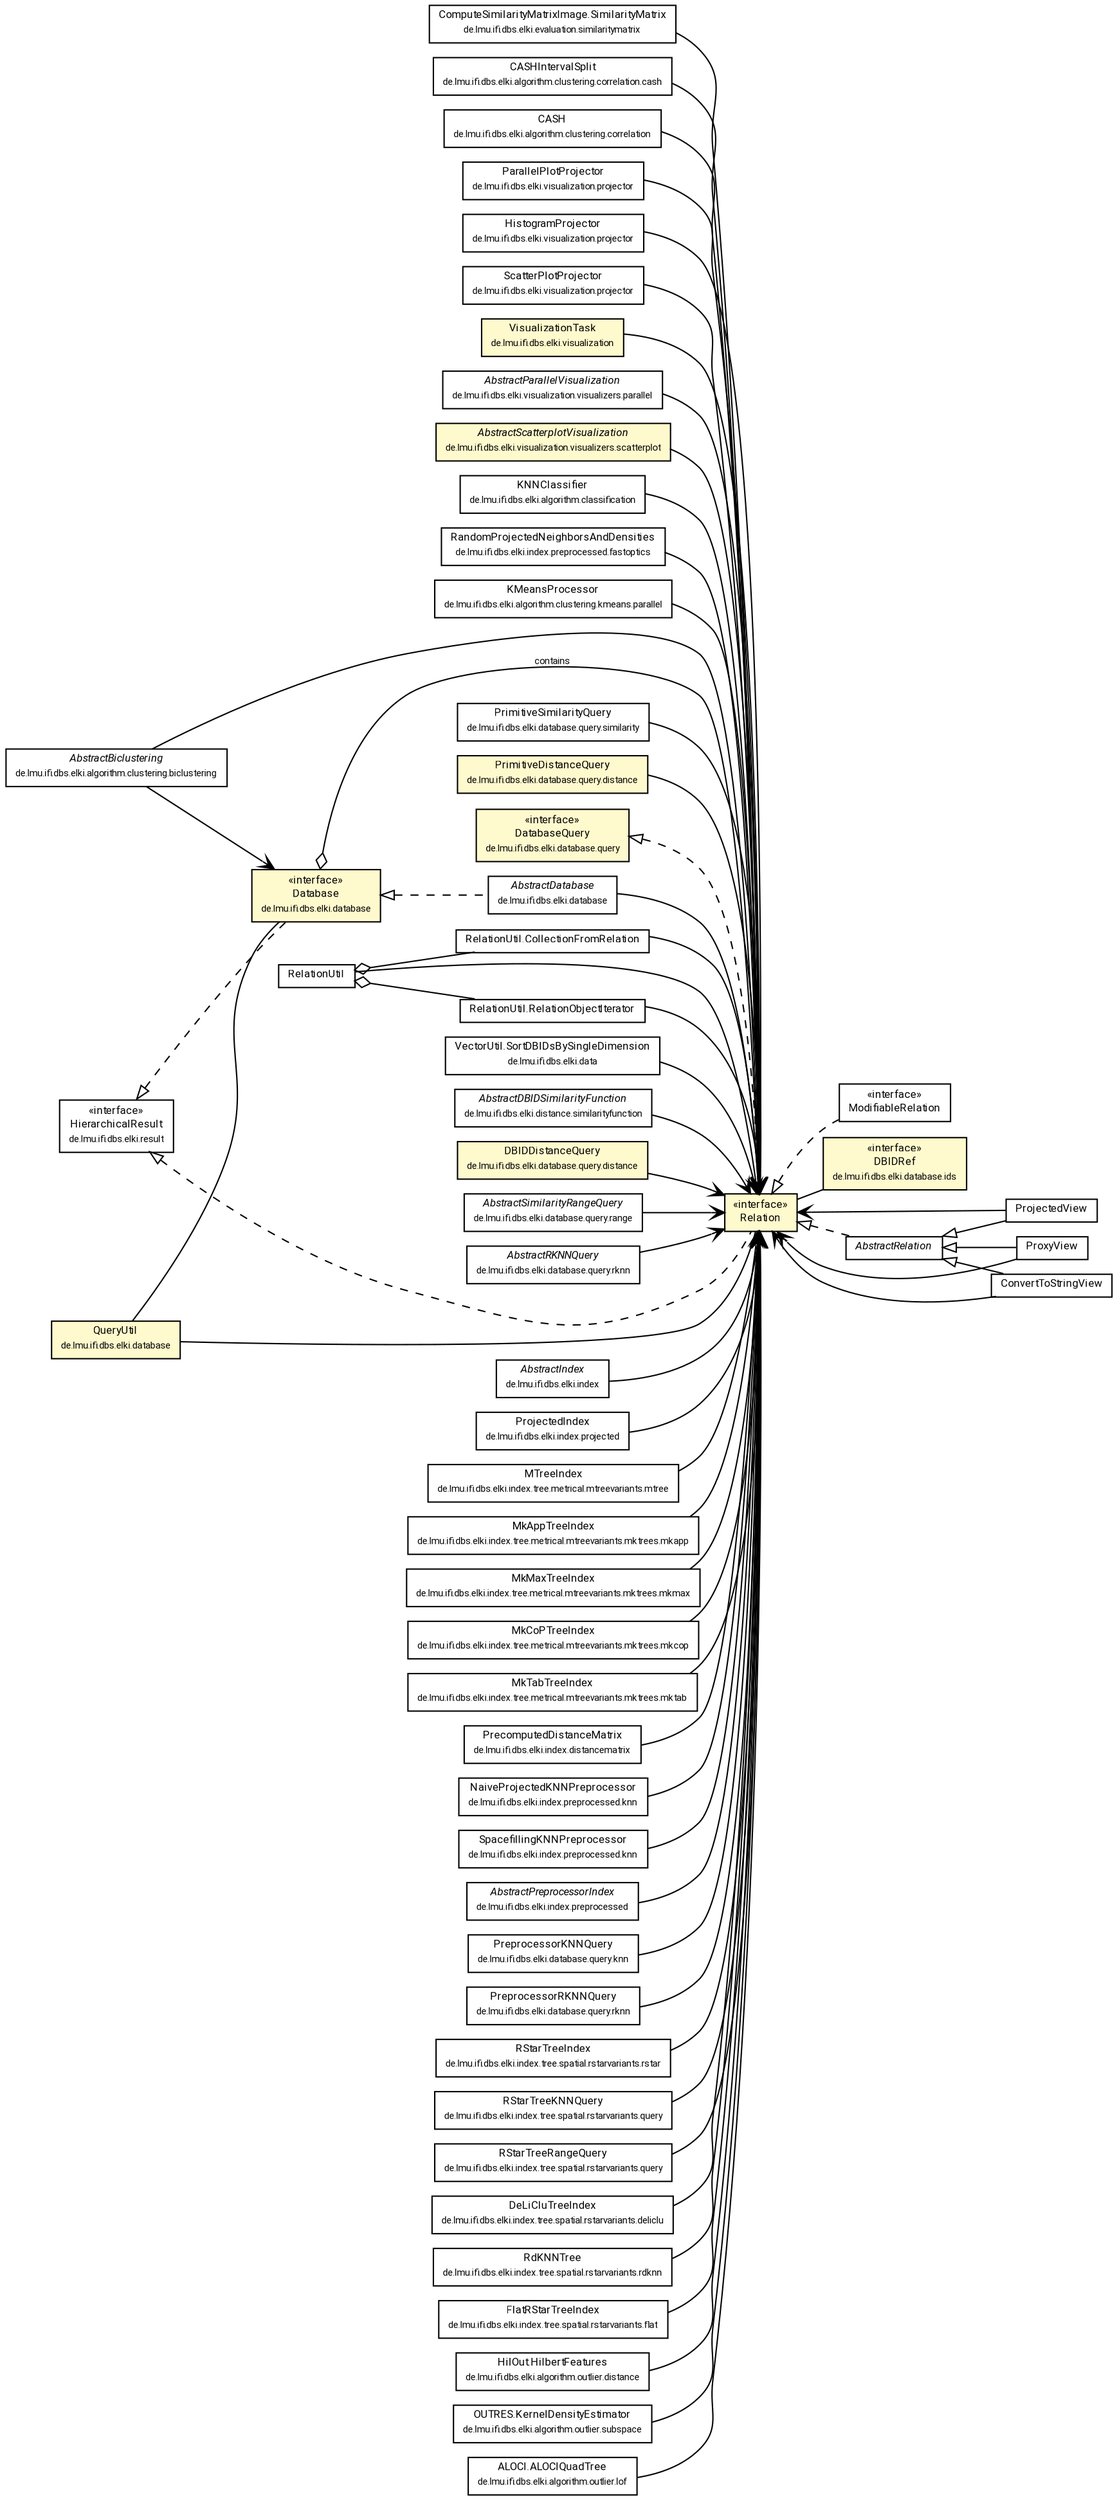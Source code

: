 #!/usr/local/bin/dot
#
# Class diagram 
# Generated by UMLGraph version R5_7_2-60-g0e99a6 (http://www.spinellis.gr/umlgraph/)
#

digraph G {
	graph [fontnames="svg"]
	edge [fontname="Roboto",fontsize=7,labelfontname="Roboto",labelfontsize=7,color="black"];
	node [fontname="Roboto",fontcolor="black",fontsize=8,shape=plaintext,margin=0,width=0,height=0];
	nodesep=0.15;
	ranksep=0.25;
	rankdir=LR;
	// de.lmu.ifi.dbs.elki.evaluation.similaritymatrix.ComputeSimilarityMatrixImage.SimilarityMatrix
	c8878252 [label=<<table title="de.lmu.ifi.dbs.elki.evaluation.similaritymatrix.ComputeSimilarityMatrixImage.SimilarityMatrix" border="0" cellborder="1" cellspacing="0" cellpadding="2" href="../../evaluation/similaritymatrix/ComputeSimilarityMatrixImage.SimilarityMatrix.html" target="_parent">
		<tr><td><table border="0" cellspacing="0" cellpadding="1">
		<tr><td align="center" balign="center"> <font face="Roboto">ComputeSimilarityMatrixImage.SimilarityMatrix</font> </td></tr>
		<tr><td align="center" balign="center"> <font face="Roboto" point-size="7.0">de.lmu.ifi.dbs.elki.evaluation.similaritymatrix</font> </td></tr>
		</table></td></tr>
		</table>>, URL="../../evaluation/similaritymatrix/ComputeSimilarityMatrixImage.SimilarityMatrix.html"];
	// de.lmu.ifi.dbs.elki.algorithm.clustering.correlation.cash.CASHIntervalSplit
	c8878346 [label=<<table title="de.lmu.ifi.dbs.elki.algorithm.clustering.correlation.cash.CASHIntervalSplit" border="0" cellborder="1" cellspacing="0" cellpadding="2" href="../../algorithm/clustering/correlation/cash/CASHIntervalSplit.html" target="_parent">
		<tr><td><table border="0" cellspacing="0" cellpadding="1">
		<tr><td align="center" balign="center"> <font face="Roboto">CASHIntervalSplit</font> </td></tr>
		<tr><td align="center" balign="center"> <font face="Roboto" point-size="7.0">de.lmu.ifi.dbs.elki.algorithm.clustering.correlation.cash</font> </td></tr>
		</table></td></tr>
		</table>>, URL="../../algorithm/clustering/correlation/cash/CASHIntervalSplit.html"];
	// de.lmu.ifi.dbs.elki.algorithm.clustering.correlation.CASH<V extends de.lmu.ifi.dbs.elki.data.NumberVector>
	c8878349 [label=<<table title="de.lmu.ifi.dbs.elki.algorithm.clustering.correlation.CASH" border="0" cellborder="1" cellspacing="0" cellpadding="2" href="../../algorithm/clustering/correlation/CASH.html" target="_parent">
		<tr><td><table border="0" cellspacing="0" cellpadding="1">
		<tr><td align="center" balign="center"> <font face="Roboto">CASH</font> </td></tr>
		<tr><td align="center" balign="center"> <font face="Roboto" point-size="7.0">de.lmu.ifi.dbs.elki.algorithm.clustering.correlation</font> </td></tr>
		</table></td></tr>
		</table>>, URL="../../algorithm/clustering/correlation/CASH.html"];
	// de.lmu.ifi.dbs.elki.visualization.projector.ParallelPlotProjector<V extends de.lmu.ifi.dbs.elki.data.spatial.SpatialComparable>
	c8878407 [label=<<table title="de.lmu.ifi.dbs.elki.visualization.projector.ParallelPlotProjector" border="0" cellborder="1" cellspacing="0" cellpadding="2" href="../../visualization/projector/ParallelPlotProjector.html" target="_parent">
		<tr><td><table border="0" cellspacing="0" cellpadding="1">
		<tr><td align="center" balign="center"> <font face="Roboto">ParallelPlotProjector</font> </td></tr>
		<tr><td align="center" balign="center"> <font face="Roboto" point-size="7.0">de.lmu.ifi.dbs.elki.visualization.projector</font> </td></tr>
		</table></td></tr>
		</table>>, URL="../../visualization/projector/ParallelPlotProjector.html"];
	// de.lmu.ifi.dbs.elki.visualization.projector.HistogramProjector<V extends de.lmu.ifi.dbs.elki.data.NumberVector>
	c8878408 [label=<<table title="de.lmu.ifi.dbs.elki.visualization.projector.HistogramProjector" border="0" cellborder="1" cellspacing="0" cellpadding="2" href="../../visualization/projector/HistogramProjector.html" target="_parent">
		<tr><td><table border="0" cellspacing="0" cellpadding="1">
		<tr><td align="center" balign="center"> <font face="Roboto">HistogramProjector</font> </td></tr>
		<tr><td align="center" balign="center"> <font face="Roboto" point-size="7.0">de.lmu.ifi.dbs.elki.visualization.projector</font> </td></tr>
		</table></td></tr>
		</table>>, URL="../../visualization/projector/HistogramProjector.html"];
	// de.lmu.ifi.dbs.elki.visualization.projector.ScatterPlotProjector<V extends de.lmu.ifi.dbs.elki.data.spatial.SpatialComparable>
	c8878416 [label=<<table title="de.lmu.ifi.dbs.elki.visualization.projector.ScatterPlotProjector" border="0" cellborder="1" cellspacing="0" cellpadding="2" href="../../visualization/projector/ScatterPlotProjector.html" target="_parent">
		<tr><td><table border="0" cellspacing="0" cellpadding="1">
		<tr><td align="center" balign="center"> <font face="Roboto">ScatterPlotProjector</font> </td></tr>
		<tr><td align="center" balign="center"> <font face="Roboto" point-size="7.0">de.lmu.ifi.dbs.elki.visualization.projector</font> </td></tr>
		</table></td></tr>
		</table>>, URL="../../visualization/projector/ScatterPlotProjector.html"];
	// de.lmu.ifi.dbs.elki.visualization.VisualizationTask
	c8878507 [label=<<table title="de.lmu.ifi.dbs.elki.visualization.VisualizationTask" border="0" cellborder="1" cellspacing="0" cellpadding="2" bgcolor="LemonChiffon" href="../../visualization/VisualizationTask.html" target="_parent">
		<tr><td><table border="0" cellspacing="0" cellpadding="1">
		<tr><td align="center" balign="center"> <font face="Roboto">VisualizationTask</font> </td></tr>
		<tr><td align="center" balign="center"> <font face="Roboto" point-size="7.0">de.lmu.ifi.dbs.elki.visualization</font> </td></tr>
		</table></td></tr>
		</table>>, URL="../../visualization/VisualizationTask.html"];
	// de.lmu.ifi.dbs.elki.visualization.visualizers.parallel.AbstractParallelVisualization<NV>
	c8878528 [label=<<table title="de.lmu.ifi.dbs.elki.visualization.visualizers.parallel.AbstractParallelVisualization" border="0" cellborder="1" cellspacing="0" cellpadding="2" href="../../visualization/visualizers/parallel/AbstractParallelVisualization.html" target="_parent">
		<tr><td><table border="0" cellspacing="0" cellpadding="1">
		<tr><td align="center" balign="center"> <font face="Roboto"><i>AbstractParallelVisualization</i></font> </td></tr>
		<tr><td align="center" balign="center"> <font face="Roboto" point-size="7.0">de.lmu.ifi.dbs.elki.visualization.visualizers.parallel</font> </td></tr>
		</table></td></tr>
		</table>>, URL="../../visualization/visualizers/parallel/AbstractParallelVisualization.html"];
	// de.lmu.ifi.dbs.elki.visualization.visualizers.scatterplot.AbstractScatterplotVisualization
	c8878586 [label=<<table title="de.lmu.ifi.dbs.elki.visualization.visualizers.scatterplot.AbstractScatterplotVisualization" border="0" cellborder="1" cellspacing="0" cellpadding="2" bgcolor="LemonChiffon" href="../../visualization/visualizers/scatterplot/AbstractScatterplotVisualization.html" target="_parent">
		<tr><td><table border="0" cellspacing="0" cellpadding="1">
		<tr><td align="center" balign="center"> <font face="Roboto"><i>AbstractScatterplotVisualization</i></font> </td></tr>
		<tr><td align="center" balign="center"> <font face="Roboto" point-size="7.0">de.lmu.ifi.dbs.elki.visualization.visualizers.scatterplot</font> </td></tr>
		</table></td></tr>
		</table>>, URL="../../visualization/visualizers/scatterplot/AbstractScatterplotVisualization.html"];
	// de.lmu.ifi.dbs.elki.algorithm.classification.KNNClassifier<O>
	c8878677 [label=<<table title="de.lmu.ifi.dbs.elki.algorithm.classification.KNNClassifier" border="0" cellborder="1" cellspacing="0" cellpadding="2" href="../../algorithm/classification/KNNClassifier.html" target="_parent">
		<tr><td><table border="0" cellspacing="0" cellpadding="1">
		<tr><td align="center" balign="center"> <font face="Roboto">KNNClassifier</font> </td></tr>
		<tr><td align="center" balign="center"> <font face="Roboto" point-size="7.0">de.lmu.ifi.dbs.elki.algorithm.classification</font> </td></tr>
		</table></td></tr>
		</table>>, URL="../../algorithm/classification/KNNClassifier.html"];
	// de.lmu.ifi.dbs.elki.index.preprocessed.fastoptics.RandomProjectedNeighborsAndDensities<V extends de.lmu.ifi.dbs.elki.data.NumberVector>
	c8878679 [label=<<table title="de.lmu.ifi.dbs.elki.index.preprocessed.fastoptics.RandomProjectedNeighborsAndDensities" border="0" cellborder="1" cellspacing="0" cellpadding="2" href="../../index/preprocessed/fastoptics/RandomProjectedNeighborsAndDensities.html" target="_parent">
		<tr><td><table border="0" cellspacing="0" cellpadding="1">
		<tr><td align="center" balign="center"> <font face="Roboto">RandomProjectedNeighborsAndDensities</font> </td></tr>
		<tr><td align="center" balign="center"> <font face="Roboto" point-size="7.0">de.lmu.ifi.dbs.elki.index.preprocessed.fastoptics</font> </td></tr>
		</table></td></tr>
		</table>>, URL="../../index/preprocessed/fastoptics/RandomProjectedNeighborsAndDensities.html"];
	// de.lmu.ifi.dbs.elki.algorithm.clustering.kmeans.parallel.KMeansProcessor<V extends de.lmu.ifi.dbs.elki.data.NumberVector>
	c8878992 [label=<<table title="de.lmu.ifi.dbs.elki.algorithm.clustering.kmeans.parallel.KMeansProcessor" border="0" cellborder="1" cellspacing="0" cellpadding="2" href="../../algorithm/clustering/kmeans/parallel/KMeansProcessor.html" target="_parent">
		<tr><td><table border="0" cellspacing="0" cellpadding="1">
		<tr><td align="center" balign="center"> <font face="Roboto">KMeansProcessor</font> </td></tr>
		<tr><td align="center" balign="center"> <font face="Roboto" point-size="7.0">de.lmu.ifi.dbs.elki.algorithm.clustering.kmeans.parallel</font> </td></tr>
		</table></td></tr>
		</table>>, URL="../../algorithm/clustering/kmeans/parallel/KMeansProcessor.html"];
	// de.lmu.ifi.dbs.elki.algorithm.clustering.biclustering.AbstractBiclustering<V extends de.lmu.ifi.dbs.elki.data.NumberVector, M extends de.lmu.ifi.dbs.elki.data.model.BiclusterModel>
	c8879070 [label=<<table title="de.lmu.ifi.dbs.elki.algorithm.clustering.biclustering.AbstractBiclustering" border="0" cellborder="1" cellspacing="0" cellpadding="2" href="../../algorithm/clustering/biclustering/AbstractBiclustering.html" target="_parent">
		<tr><td><table border="0" cellspacing="0" cellpadding="1">
		<tr><td align="center" balign="center"> <font face="Roboto"><i>AbstractBiclustering</i></font> </td></tr>
		<tr><td align="center" balign="center"> <font face="Roboto" point-size="7.0">de.lmu.ifi.dbs.elki.algorithm.clustering.biclustering</font> </td></tr>
		</table></td></tr>
		</table>>, URL="../../algorithm/clustering/biclustering/AbstractBiclustering.html"];
	// de.lmu.ifi.dbs.elki.result.HierarchicalResult
	c8879295 [label=<<table title="de.lmu.ifi.dbs.elki.result.HierarchicalResult" border="0" cellborder="1" cellspacing="0" cellpadding="2" href="../../result/HierarchicalResult.html" target="_parent">
		<tr><td><table border="0" cellspacing="0" cellpadding="1">
		<tr><td align="center" balign="center"> &#171;interface&#187; </td></tr>
		<tr><td align="center" balign="center"> <font face="Roboto">HierarchicalResult</font> </td></tr>
		<tr><td align="center" balign="center"> <font face="Roboto" point-size="7.0">de.lmu.ifi.dbs.elki.result</font> </td></tr>
		</table></td></tr>
		</table>>, URL="../../result/HierarchicalResult.html"];
	// de.lmu.ifi.dbs.elki.database.query.similarity.PrimitiveSimilarityQuery<O>
	c8879298 [label=<<table title="de.lmu.ifi.dbs.elki.database.query.similarity.PrimitiveSimilarityQuery" border="0" cellborder="1" cellspacing="0" cellpadding="2" href="../query/similarity/PrimitiveSimilarityQuery.html" target="_parent">
		<tr><td><table border="0" cellspacing="0" cellpadding="1">
		<tr><td align="center" balign="center"> <font face="Roboto">PrimitiveSimilarityQuery</font> </td></tr>
		<tr><td align="center" balign="center"> <font face="Roboto" point-size="7.0">de.lmu.ifi.dbs.elki.database.query.similarity</font> </td></tr>
		</table></td></tr>
		</table>>, URL="../query/similarity/PrimitiveSimilarityQuery.html"];
	// de.lmu.ifi.dbs.elki.database.query.distance.PrimitiveDistanceQuery<O>
	c8879300 [label=<<table title="de.lmu.ifi.dbs.elki.database.query.distance.PrimitiveDistanceQuery" border="0" cellborder="1" cellspacing="0" cellpadding="2" bgcolor="LemonChiffon" href="../query/distance/PrimitiveDistanceQuery.html" target="_parent">
		<tr><td><table border="0" cellspacing="0" cellpadding="1">
		<tr><td align="center" balign="center"> <font face="Roboto">PrimitiveDistanceQuery</font> </td></tr>
		<tr><td align="center" balign="center"> <font face="Roboto" point-size="7.0">de.lmu.ifi.dbs.elki.database.query.distance</font> </td></tr>
		</table></td></tr>
		</table>>, URL="../query/distance/PrimitiveDistanceQuery.html"];
	// de.lmu.ifi.dbs.elki.database.query.DatabaseQuery
	c8879307 [label=<<table title="de.lmu.ifi.dbs.elki.database.query.DatabaseQuery" border="0" cellborder="1" cellspacing="0" cellpadding="2" bgcolor="LemonChiffon" href="../query/DatabaseQuery.html" target="_parent">
		<tr><td><table border="0" cellspacing="0" cellpadding="1">
		<tr><td align="center" balign="center"> &#171;interface&#187; </td></tr>
		<tr><td align="center" balign="center"> <font face="Roboto">DatabaseQuery</font> </td></tr>
		<tr><td align="center" balign="center"> <font face="Roboto" point-size="7.0">de.lmu.ifi.dbs.elki.database.query</font> </td></tr>
		</table></td></tr>
		</table>>, URL="../query/DatabaseQuery.html"];
	// de.lmu.ifi.dbs.elki.database.relation.ModifiableRelation<O>
	c8879311 [label=<<table title="de.lmu.ifi.dbs.elki.database.relation.ModifiableRelation" border="0" cellborder="1" cellspacing="0" cellpadding="2" href="ModifiableRelation.html" target="_parent">
		<tr><td><table border="0" cellspacing="0" cellpadding="1">
		<tr><td align="center" balign="center"> &#171;interface&#187; </td></tr>
		<tr><td align="center" balign="center"> <font face="Roboto">ModifiableRelation</font> </td></tr>
		</table></td></tr>
		</table>>, URL="ModifiableRelation.html"];
	// de.lmu.ifi.dbs.elki.database.relation.RelationUtil
	c8879312 [label=<<table title="de.lmu.ifi.dbs.elki.database.relation.RelationUtil" border="0" cellborder="1" cellspacing="0" cellpadding="2" href="RelationUtil.html" target="_parent">
		<tr><td><table border="0" cellspacing="0" cellpadding="1">
		<tr><td align="center" balign="center"> <font face="Roboto">RelationUtil</font> </td></tr>
		</table></td></tr>
		</table>>, URL="RelationUtil.html"];
	// de.lmu.ifi.dbs.elki.database.relation.RelationUtil.RelationObjectIterator<O>
	c8879313 [label=<<table title="de.lmu.ifi.dbs.elki.database.relation.RelationUtil.RelationObjectIterator" border="0" cellborder="1" cellspacing="0" cellpadding="2" href="RelationUtil.RelationObjectIterator.html" target="_parent">
		<tr><td><table border="0" cellspacing="0" cellpadding="1">
		<tr><td align="center" balign="center"> <font face="Roboto">RelationUtil.RelationObjectIterator</font> </td></tr>
		</table></td></tr>
		</table>>, URL="RelationUtil.RelationObjectIterator.html"];
	// de.lmu.ifi.dbs.elki.database.relation.RelationUtil.CollectionFromRelation<O>
	c8879314 [label=<<table title="de.lmu.ifi.dbs.elki.database.relation.RelationUtil.CollectionFromRelation" border="0" cellborder="1" cellspacing="0" cellpadding="2" href="RelationUtil.CollectionFromRelation.html" target="_parent">
		<tr><td><table border="0" cellspacing="0" cellpadding="1">
		<tr><td align="center" balign="center"> <font face="Roboto">RelationUtil.CollectionFromRelation</font> </td></tr>
		</table></td></tr>
		</table>>, URL="RelationUtil.CollectionFromRelation.html"];
	// de.lmu.ifi.dbs.elki.database.relation.Relation<O>
	c8879319 [label=<<table title="de.lmu.ifi.dbs.elki.database.relation.Relation" border="0" cellborder="1" cellspacing="0" cellpadding="2" bgcolor="lemonChiffon" href="Relation.html" target="_parent">
		<tr><td><table border="0" cellspacing="0" cellpadding="1">
		<tr><td align="center" balign="center"> &#171;interface&#187; </td></tr>
		<tr><td align="center" balign="center"> <font face="Roboto">Relation</font> </td></tr>
		</table></td></tr>
		</table>>, URL="Relation.html"];
	// de.lmu.ifi.dbs.elki.database.Database
	c8879321 [label=<<table title="de.lmu.ifi.dbs.elki.database.Database" border="0" cellborder="1" cellspacing="0" cellpadding="2" bgcolor="LemonChiffon" href="../Database.html" target="_parent">
		<tr><td><table border="0" cellspacing="0" cellpadding="1">
		<tr><td align="center" balign="center"> &#171;interface&#187; </td></tr>
		<tr><td align="center" balign="center"> <font face="Roboto">Database</font> </td></tr>
		<tr><td align="center" balign="center"> <font face="Roboto" point-size="7.0">de.lmu.ifi.dbs.elki.database</font> </td></tr>
		</table></td></tr>
		</table>>, URL="../Database.html"];
	// de.lmu.ifi.dbs.elki.data.VectorUtil.SortDBIDsBySingleDimension
	c8879345 [label=<<table title="de.lmu.ifi.dbs.elki.data.VectorUtil.SortDBIDsBySingleDimension" border="0" cellborder="1" cellspacing="0" cellpadding="2" href="../../data/VectorUtil.SortDBIDsBySingleDimension.html" target="_parent">
		<tr><td><table border="0" cellspacing="0" cellpadding="1">
		<tr><td align="center" balign="center"> <font face="Roboto">VectorUtil.SortDBIDsBySingleDimension</font> </td></tr>
		<tr><td align="center" balign="center"> <font face="Roboto" point-size="7.0">de.lmu.ifi.dbs.elki.data</font> </td></tr>
		</table></td></tr>
		</table>>, URL="../../data/VectorUtil.SortDBIDsBySingleDimension.html"];
	// de.lmu.ifi.dbs.elki.database.ids.DBIDRef
	c8879486 [label=<<table title="de.lmu.ifi.dbs.elki.database.ids.DBIDRef" border="0" cellborder="1" cellspacing="0" cellpadding="2" bgcolor="LemonChiffon" href="../ids/DBIDRef.html" target="_parent">
		<tr><td><table border="0" cellspacing="0" cellpadding="1">
		<tr><td align="center" balign="center"> &#171;interface&#187; </td></tr>
		<tr><td align="center" balign="center"> <font face="Roboto">DBIDRef</font> </td></tr>
		<tr><td align="center" balign="center"> <font face="Roboto" point-size="7.0">de.lmu.ifi.dbs.elki.database.ids</font> </td></tr>
		</table></td></tr>
		</table>>, URL="../ids/DBIDRef.html"];
	// de.lmu.ifi.dbs.elki.distance.similarityfunction.AbstractDBIDSimilarityFunction
	c8880367 [label=<<table title="de.lmu.ifi.dbs.elki.distance.similarityfunction.AbstractDBIDSimilarityFunction" border="0" cellborder="1" cellspacing="0" cellpadding="2" href="../../distance/similarityfunction/AbstractDBIDSimilarityFunction.html" target="_parent">
		<tr><td><table border="0" cellspacing="0" cellpadding="1">
		<tr><td align="center" balign="center"> <font face="Roboto"><i>AbstractDBIDSimilarityFunction</i></font> </td></tr>
		<tr><td align="center" balign="center"> <font face="Roboto" point-size="7.0">de.lmu.ifi.dbs.elki.distance.similarityfunction</font> </td></tr>
		</table></td></tr>
		</table>>, URL="../../distance/similarityfunction/AbstractDBIDSimilarityFunction.html"];
	// de.lmu.ifi.dbs.elki.database.query.distance.DBIDDistanceQuery
	c8880370 [label=<<table title="de.lmu.ifi.dbs.elki.database.query.distance.DBIDDistanceQuery" border="0" cellborder="1" cellspacing="0" cellpadding="2" bgcolor="LemonChiffon" href="../query/distance/DBIDDistanceQuery.html" target="_parent">
		<tr><td><table border="0" cellspacing="0" cellpadding="1">
		<tr><td align="center" balign="center"> <font face="Roboto">DBIDDistanceQuery</font> </td></tr>
		<tr><td align="center" balign="center"> <font face="Roboto" point-size="7.0">de.lmu.ifi.dbs.elki.database.query.distance</font> </td></tr>
		</table></td></tr>
		</table>>, URL="../query/distance/DBIDDistanceQuery.html"];
	// de.lmu.ifi.dbs.elki.database.query.range.AbstractSimilarityRangeQuery<O>
	c8880379 [label=<<table title="de.lmu.ifi.dbs.elki.database.query.range.AbstractSimilarityRangeQuery" border="0" cellborder="1" cellspacing="0" cellpadding="2" href="../query/range/AbstractSimilarityRangeQuery.html" target="_parent">
		<tr><td><table border="0" cellspacing="0" cellpadding="1">
		<tr><td align="center" balign="center"> <font face="Roboto"><i>AbstractSimilarityRangeQuery</i></font> </td></tr>
		<tr><td align="center" balign="center"> <font face="Roboto" point-size="7.0">de.lmu.ifi.dbs.elki.database.query.range</font> </td></tr>
		</table></td></tr>
		</table>>, URL="../query/range/AbstractSimilarityRangeQuery.html"];
	// de.lmu.ifi.dbs.elki.database.query.rknn.AbstractRKNNQuery<O>
	c8880385 [label=<<table title="de.lmu.ifi.dbs.elki.database.query.rknn.AbstractRKNNQuery" border="0" cellborder="1" cellspacing="0" cellpadding="2" href="../query/rknn/AbstractRKNNQuery.html" target="_parent">
		<tr><td><table border="0" cellspacing="0" cellpadding="1">
		<tr><td align="center" balign="center"> <font face="Roboto"><i>AbstractRKNNQuery</i></font> </td></tr>
		<tr><td align="center" balign="center"> <font face="Roboto" point-size="7.0">de.lmu.ifi.dbs.elki.database.query.rknn</font> </td></tr>
		</table></td></tr>
		</table>>, URL="../query/rknn/AbstractRKNNQuery.html"];
	// de.lmu.ifi.dbs.elki.database.AbstractDatabase
	c8880386 [label=<<table title="de.lmu.ifi.dbs.elki.database.AbstractDatabase" border="0" cellborder="1" cellspacing="0" cellpadding="2" href="../AbstractDatabase.html" target="_parent">
		<tr><td><table border="0" cellspacing="0" cellpadding="1">
		<tr><td align="center" balign="center"> <font face="Roboto"><i>AbstractDatabase</i></font> </td></tr>
		<tr><td align="center" balign="center"> <font face="Roboto" point-size="7.0">de.lmu.ifi.dbs.elki.database</font> </td></tr>
		</table></td></tr>
		</table>>, URL="../AbstractDatabase.html"];
	// de.lmu.ifi.dbs.elki.database.relation.AbstractRelation<O>
	c8880390 [label=<<table title="de.lmu.ifi.dbs.elki.database.relation.AbstractRelation" border="0" cellborder="1" cellspacing="0" cellpadding="2" href="AbstractRelation.html" target="_parent">
		<tr><td><table border="0" cellspacing="0" cellpadding="1">
		<tr><td align="center" balign="center"> <font face="Roboto"><i>AbstractRelation</i></font> </td></tr>
		</table></td></tr>
		</table>>, URL="AbstractRelation.html"];
	// de.lmu.ifi.dbs.elki.database.relation.ProjectedView<IN, OUT>
	c8880391 [label=<<table title="de.lmu.ifi.dbs.elki.database.relation.ProjectedView" border="0" cellborder="1" cellspacing="0" cellpadding="2" href="ProjectedView.html" target="_parent">
		<tr><td><table border="0" cellspacing="0" cellpadding="1">
		<tr><td align="center" balign="center"> <font face="Roboto">ProjectedView</font> </td></tr>
		</table></td></tr>
		</table>>, URL="ProjectedView.html"];
	// de.lmu.ifi.dbs.elki.database.relation.ProxyView<O>
	c8880392 [label=<<table title="de.lmu.ifi.dbs.elki.database.relation.ProxyView" border="0" cellborder="1" cellspacing="0" cellpadding="2" href="ProxyView.html" target="_parent">
		<tr><td><table border="0" cellspacing="0" cellpadding="1">
		<tr><td align="center" balign="center"> <font face="Roboto">ProxyView</font> </td></tr>
		</table></td></tr>
		</table>>, URL="ProxyView.html"];
	// de.lmu.ifi.dbs.elki.database.relation.ConvertToStringView
	c8880393 [label=<<table title="de.lmu.ifi.dbs.elki.database.relation.ConvertToStringView" border="0" cellborder="1" cellspacing="0" cellpadding="2" href="ConvertToStringView.html" target="_parent">
		<tr><td><table border="0" cellspacing="0" cellpadding="1">
		<tr><td align="center" balign="center"> <font face="Roboto">ConvertToStringView</font> </td></tr>
		</table></td></tr>
		</table>>, URL="ConvertToStringView.html"];
	// de.lmu.ifi.dbs.elki.database.QueryUtil
	c8880399 [label=<<table title="de.lmu.ifi.dbs.elki.database.QueryUtil" border="0" cellborder="1" cellspacing="0" cellpadding="2" bgcolor="LemonChiffon" href="../QueryUtil.html" target="_parent">
		<tr><td><table border="0" cellspacing="0" cellpadding="1">
		<tr><td align="center" balign="center"> <font face="Roboto">QueryUtil</font> </td></tr>
		<tr><td align="center" balign="center"> <font face="Roboto" point-size="7.0">de.lmu.ifi.dbs.elki.database</font> </td></tr>
		</table></td></tr>
		</table>>, URL="../QueryUtil.html"];
	// de.lmu.ifi.dbs.elki.index.AbstractIndex<O>
	c8880493 [label=<<table title="de.lmu.ifi.dbs.elki.index.AbstractIndex" border="0" cellborder="1" cellspacing="0" cellpadding="2" href="../../index/AbstractIndex.html" target="_parent">
		<tr><td><table border="0" cellspacing="0" cellpadding="1">
		<tr><td align="center" balign="center"> <font face="Roboto"><i>AbstractIndex</i></font> </td></tr>
		<tr><td align="center" balign="center"> <font face="Roboto" point-size="7.0">de.lmu.ifi.dbs.elki.index</font> </td></tr>
		</table></td></tr>
		</table>>, URL="../../index/AbstractIndex.html"];
	// de.lmu.ifi.dbs.elki.index.projected.ProjectedIndex<O, I>
	c8880497 [label=<<table title="de.lmu.ifi.dbs.elki.index.projected.ProjectedIndex" border="0" cellborder="1" cellspacing="0" cellpadding="2" href="../../index/projected/ProjectedIndex.html" target="_parent">
		<tr><td><table border="0" cellspacing="0" cellpadding="1">
		<tr><td align="center" balign="center"> <font face="Roboto">ProjectedIndex</font> </td></tr>
		<tr><td align="center" balign="center"> <font face="Roboto" point-size="7.0">de.lmu.ifi.dbs.elki.index.projected</font> </td></tr>
		</table></td></tr>
		</table>>, URL="../../index/projected/ProjectedIndex.html"];
	// de.lmu.ifi.dbs.elki.index.tree.metrical.mtreevariants.mtree.MTreeIndex<O>
	c8880546 [label=<<table title="de.lmu.ifi.dbs.elki.index.tree.metrical.mtreevariants.mtree.MTreeIndex" border="0" cellborder="1" cellspacing="0" cellpadding="2" href="../../index/tree/metrical/mtreevariants/mtree/MTreeIndex.html" target="_parent">
		<tr><td><table border="0" cellspacing="0" cellpadding="1">
		<tr><td align="center" balign="center"> <font face="Roboto">MTreeIndex</font> </td></tr>
		<tr><td align="center" balign="center"> <font face="Roboto" point-size="7.0">de.lmu.ifi.dbs.elki.index.tree.metrical.mtreevariants.mtree</font> </td></tr>
		</table></td></tr>
		</table>>, URL="../../index/tree/metrical/mtreevariants/mtree/MTreeIndex.html"];
	// de.lmu.ifi.dbs.elki.index.tree.metrical.mtreevariants.mktrees.mkapp.MkAppTreeIndex<O>
	c8880566 [label=<<table title="de.lmu.ifi.dbs.elki.index.tree.metrical.mtreevariants.mktrees.mkapp.MkAppTreeIndex" border="0" cellborder="1" cellspacing="0" cellpadding="2" href="../../index/tree/metrical/mtreevariants/mktrees/mkapp/MkAppTreeIndex.html" target="_parent">
		<tr><td><table border="0" cellspacing="0" cellpadding="1">
		<tr><td align="center" balign="center"> <font face="Roboto">MkAppTreeIndex</font> </td></tr>
		<tr><td align="center" balign="center"> <font face="Roboto" point-size="7.0">de.lmu.ifi.dbs.elki.index.tree.metrical.mtreevariants.mktrees.mkapp</font> </td></tr>
		</table></td></tr>
		</table>>, URL="../../index/tree/metrical/mtreevariants/mktrees/mkapp/MkAppTreeIndex.html"];
	// de.lmu.ifi.dbs.elki.index.tree.metrical.mtreevariants.mktrees.mkmax.MkMaxTreeIndex<O>
	c8880570 [label=<<table title="de.lmu.ifi.dbs.elki.index.tree.metrical.mtreevariants.mktrees.mkmax.MkMaxTreeIndex" border="0" cellborder="1" cellspacing="0" cellpadding="2" href="../../index/tree/metrical/mtreevariants/mktrees/mkmax/MkMaxTreeIndex.html" target="_parent">
		<tr><td><table border="0" cellspacing="0" cellpadding="1">
		<tr><td align="center" balign="center"> <font face="Roboto">MkMaxTreeIndex</font> </td></tr>
		<tr><td align="center" balign="center"> <font face="Roboto" point-size="7.0">de.lmu.ifi.dbs.elki.index.tree.metrical.mtreevariants.mktrees.mkmax</font> </td></tr>
		</table></td></tr>
		</table>>, URL="../../index/tree/metrical/mtreevariants/mktrees/mkmax/MkMaxTreeIndex.html"];
	// de.lmu.ifi.dbs.elki.index.tree.metrical.mtreevariants.mktrees.mkcop.MkCoPTreeIndex<O>
	c8880582 [label=<<table title="de.lmu.ifi.dbs.elki.index.tree.metrical.mtreevariants.mktrees.mkcop.MkCoPTreeIndex" border="0" cellborder="1" cellspacing="0" cellpadding="2" href="../../index/tree/metrical/mtreevariants/mktrees/mkcop/MkCoPTreeIndex.html" target="_parent">
		<tr><td><table border="0" cellspacing="0" cellpadding="1">
		<tr><td align="center" balign="center"> <font face="Roboto">MkCoPTreeIndex</font> </td></tr>
		<tr><td align="center" balign="center"> <font face="Roboto" point-size="7.0">de.lmu.ifi.dbs.elki.index.tree.metrical.mtreevariants.mktrees.mkcop</font> </td></tr>
		</table></td></tr>
		</table>>, URL="../../index/tree/metrical/mtreevariants/mktrees/mkcop/MkCoPTreeIndex.html"];
	// de.lmu.ifi.dbs.elki.index.tree.metrical.mtreevariants.mktrees.mktab.MkTabTreeIndex<O>
	c8880589 [label=<<table title="de.lmu.ifi.dbs.elki.index.tree.metrical.mtreevariants.mktrees.mktab.MkTabTreeIndex" border="0" cellborder="1" cellspacing="0" cellpadding="2" href="../../index/tree/metrical/mtreevariants/mktrees/mktab/MkTabTreeIndex.html" target="_parent">
		<tr><td><table border="0" cellspacing="0" cellpadding="1">
		<tr><td align="center" balign="center"> <font face="Roboto">MkTabTreeIndex</font> </td></tr>
		<tr><td align="center" balign="center"> <font face="Roboto" point-size="7.0">de.lmu.ifi.dbs.elki.index.tree.metrical.mtreevariants.mktrees.mktab</font> </td></tr>
		</table></td></tr>
		</table>>, URL="../../index/tree/metrical/mtreevariants/mktrees/mktab/MkTabTreeIndex.html"];
	// de.lmu.ifi.dbs.elki.index.distancematrix.PrecomputedDistanceMatrix<O>
	c8880625 [label=<<table title="de.lmu.ifi.dbs.elki.index.distancematrix.PrecomputedDistanceMatrix" border="0" cellborder="1" cellspacing="0" cellpadding="2" href="../../index/distancematrix/PrecomputedDistanceMatrix.html" target="_parent">
		<tr><td><table border="0" cellspacing="0" cellpadding="1">
		<tr><td align="center" balign="center"> <font face="Roboto">PrecomputedDistanceMatrix</font> </td></tr>
		<tr><td align="center" balign="center"> <font face="Roboto" point-size="7.0">de.lmu.ifi.dbs.elki.index.distancematrix</font> </td></tr>
		</table></td></tr>
		</table>>, URL="../../index/distancematrix/PrecomputedDistanceMatrix.html"];
	// de.lmu.ifi.dbs.elki.index.preprocessed.knn.NaiveProjectedKNNPreprocessor<O extends de.lmu.ifi.dbs.elki.data.NumberVector>
	c8880636 [label=<<table title="de.lmu.ifi.dbs.elki.index.preprocessed.knn.NaiveProjectedKNNPreprocessor" border="0" cellborder="1" cellspacing="0" cellpadding="2" href="../../index/preprocessed/knn/NaiveProjectedKNNPreprocessor.html" target="_parent">
		<tr><td><table border="0" cellspacing="0" cellpadding="1">
		<tr><td align="center" balign="center"> <font face="Roboto">NaiveProjectedKNNPreprocessor</font> </td></tr>
		<tr><td align="center" balign="center"> <font face="Roboto" point-size="7.0">de.lmu.ifi.dbs.elki.index.preprocessed.knn</font> </td></tr>
		</table></td></tr>
		</table>>, URL="../../index/preprocessed/knn/NaiveProjectedKNNPreprocessor.html"];
	// de.lmu.ifi.dbs.elki.index.preprocessed.knn.SpacefillingKNNPreprocessor<O extends de.lmu.ifi.dbs.elki.data.NumberVector>
	c8880655 [label=<<table title="de.lmu.ifi.dbs.elki.index.preprocessed.knn.SpacefillingKNNPreprocessor" border="0" cellborder="1" cellspacing="0" cellpadding="2" href="../../index/preprocessed/knn/SpacefillingKNNPreprocessor.html" target="_parent">
		<tr><td><table border="0" cellspacing="0" cellpadding="1">
		<tr><td align="center" balign="center"> <font face="Roboto">SpacefillingKNNPreprocessor</font> </td></tr>
		<tr><td align="center" balign="center"> <font face="Roboto" point-size="7.0">de.lmu.ifi.dbs.elki.index.preprocessed.knn</font> </td></tr>
		</table></td></tr>
		</table>>, URL="../../index/preprocessed/knn/SpacefillingKNNPreprocessor.html"];
	// de.lmu.ifi.dbs.elki.index.preprocessed.AbstractPreprocessorIndex<O, R>
	c8880669 [label=<<table title="de.lmu.ifi.dbs.elki.index.preprocessed.AbstractPreprocessorIndex" border="0" cellborder="1" cellspacing="0" cellpadding="2" href="../../index/preprocessed/AbstractPreprocessorIndex.html" target="_parent">
		<tr><td><table border="0" cellspacing="0" cellpadding="1">
		<tr><td align="center" balign="center"> <font face="Roboto"><i>AbstractPreprocessorIndex</i></font> </td></tr>
		<tr><td align="center" balign="center"> <font face="Roboto" point-size="7.0">de.lmu.ifi.dbs.elki.index.preprocessed</font> </td></tr>
		</table></td></tr>
		</table>>, URL="../../index/preprocessed/AbstractPreprocessorIndex.html"];
	// de.lmu.ifi.dbs.elki.database.query.knn.PreprocessorKNNQuery<O>
	c8880679 [label=<<table title="de.lmu.ifi.dbs.elki.database.query.knn.PreprocessorKNNQuery" border="0" cellborder="1" cellspacing="0" cellpadding="2" href="../query/knn/PreprocessorKNNQuery.html" target="_parent">
		<tr><td><table border="0" cellspacing="0" cellpadding="1">
		<tr><td align="center" balign="center"> <font face="Roboto">PreprocessorKNNQuery</font> </td></tr>
		<tr><td align="center" balign="center"> <font face="Roboto" point-size="7.0">de.lmu.ifi.dbs.elki.database.query.knn</font> </td></tr>
		</table></td></tr>
		</table>>, URL="../query/knn/PreprocessorKNNQuery.html"];
	// de.lmu.ifi.dbs.elki.database.query.rknn.PreprocessorRKNNQuery<O>
	c8880680 [label=<<table title="de.lmu.ifi.dbs.elki.database.query.rknn.PreprocessorRKNNQuery" border="0" cellborder="1" cellspacing="0" cellpadding="2" href="../query/rknn/PreprocessorRKNNQuery.html" target="_parent">
		<tr><td><table border="0" cellspacing="0" cellpadding="1">
		<tr><td align="center" balign="center"> <font face="Roboto">PreprocessorRKNNQuery</font> </td></tr>
		<tr><td align="center" balign="center"> <font face="Roboto" point-size="7.0">de.lmu.ifi.dbs.elki.database.query.rknn</font> </td></tr>
		</table></td></tr>
		</table>>, URL="../query/rknn/PreprocessorRKNNQuery.html"];
	// de.lmu.ifi.dbs.elki.index.tree.spatial.rstarvariants.rstar.RStarTreeIndex<O extends de.lmu.ifi.dbs.elki.data.NumberVector>
	c8880687 [label=<<table title="de.lmu.ifi.dbs.elki.index.tree.spatial.rstarvariants.rstar.RStarTreeIndex" border="0" cellborder="1" cellspacing="0" cellpadding="2" href="../../index/tree/spatial/rstarvariants/rstar/RStarTreeIndex.html" target="_parent">
		<tr><td><table border="0" cellspacing="0" cellpadding="1">
		<tr><td align="center" balign="center"> <font face="Roboto">RStarTreeIndex</font> </td></tr>
		<tr><td align="center" balign="center"> <font face="Roboto" point-size="7.0">de.lmu.ifi.dbs.elki.index.tree.spatial.rstarvariants.rstar</font> </td></tr>
		</table></td></tr>
		</table>>, URL="../../index/tree/spatial/rstarvariants/rstar/RStarTreeIndex.html"];
	// de.lmu.ifi.dbs.elki.index.tree.spatial.rstarvariants.query.RStarTreeKNNQuery<O extends de.lmu.ifi.dbs.elki.data.spatial.SpatialComparable>
	c8880690 [label=<<table title="de.lmu.ifi.dbs.elki.index.tree.spatial.rstarvariants.query.RStarTreeKNNQuery" border="0" cellborder="1" cellspacing="0" cellpadding="2" href="../../index/tree/spatial/rstarvariants/query/RStarTreeKNNQuery.html" target="_parent">
		<tr><td><table border="0" cellspacing="0" cellpadding="1">
		<tr><td align="center" balign="center"> <font face="Roboto">RStarTreeKNNQuery</font> </td></tr>
		<tr><td align="center" balign="center"> <font face="Roboto" point-size="7.0">de.lmu.ifi.dbs.elki.index.tree.spatial.rstarvariants.query</font> </td></tr>
		</table></td></tr>
		</table>>, URL="../../index/tree/spatial/rstarvariants/query/RStarTreeKNNQuery.html"];
	// de.lmu.ifi.dbs.elki.index.tree.spatial.rstarvariants.query.RStarTreeRangeQuery<O extends de.lmu.ifi.dbs.elki.data.spatial.SpatialComparable>
	c8880692 [label=<<table title="de.lmu.ifi.dbs.elki.index.tree.spatial.rstarvariants.query.RStarTreeRangeQuery" border="0" cellborder="1" cellspacing="0" cellpadding="2" href="../../index/tree/spatial/rstarvariants/query/RStarTreeRangeQuery.html" target="_parent">
		<tr><td><table border="0" cellspacing="0" cellpadding="1">
		<tr><td align="center" balign="center"> <font face="Roboto">RStarTreeRangeQuery</font> </td></tr>
		<tr><td align="center" balign="center"> <font face="Roboto" point-size="7.0">de.lmu.ifi.dbs.elki.index.tree.spatial.rstarvariants.query</font> </td></tr>
		</table></td></tr>
		</table>>, URL="../../index/tree/spatial/rstarvariants/query/RStarTreeRangeQuery.html"];
	// de.lmu.ifi.dbs.elki.index.tree.spatial.rstarvariants.deliclu.DeLiCluTreeIndex<O extends de.lmu.ifi.dbs.elki.data.NumberVector>
	c8880699 [label=<<table title="de.lmu.ifi.dbs.elki.index.tree.spatial.rstarvariants.deliclu.DeLiCluTreeIndex" border="0" cellborder="1" cellspacing="0" cellpadding="2" href="../../index/tree/spatial/rstarvariants/deliclu/DeLiCluTreeIndex.html" target="_parent">
		<tr><td><table border="0" cellspacing="0" cellpadding="1">
		<tr><td align="center" balign="center"> <font face="Roboto">DeLiCluTreeIndex</font> </td></tr>
		<tr><td align="center" balign="center"> <font face="Roboto" point-size="7.0">de.lmu.ifi.dbs.elki.index.tree.spatial.rstarvariants.deliclu</font> </td></tr>
		</table></td></tr>
		</table>>, URL="../../index/tree/spatial/rstarvariants/deliclu/DeLiCluTreeIndex.html"];
	// de.lmu.ifi.dbs.elki.index.tree.spatial.rstarvariants.rdknn.RdKNNTree<O extends de.lmu.ifi.dbs.elki.data.NumberVector>
	c8880711 [label=<<table title="de.lmu.ifi.dbs.elki.index.tree.spatial.rstarvariants.rdknn.RdKNNTree" border="0" cellborder="1" cellspacing="0" cellpadding="2" href="../../index/tree/spatial/rstarvariants/rdknn/RdKNNTree.html" target="_parent">
		<tr><td><table border="0" cellspacing="0" cellpadding="1">
		<tr><td align="center" balign="center"> <font face="Roboto">RdKNNTree</font> </td></tr>
		<tr><td align="center" balign="center"> <font face="Roboto" point-size="7.0">de.lmu.ifi.dbs.elki.index.tree.spatial.rstarvariants.rdknn</font> </td></tr>
		</table></td></tr>
		</table>>, URL="../../index/tree/spatial/rstarvariants/rdknn/RdKNNTree.html"];
	// de.lmu.ifi.dbs.elki.index.tree.spatial.rstarvariants.flat.FlatRStarTreeIndex<O extends de.lmu.ifi.dbs.elki.data.NumberVector>
	c8880720 [label=<<table title="de.lmu.ifi.dbs.elki.index.tree.spatial.rstarvariants.flat.FlatRStarTreeIndex" border="0" cellborder="1" cellspacing="0" cellpadding="2" href="../../index/tree/spatial/rstarvariants/flat/FlatRStarTreeIndex.html" target="_parent">
		<tr><td><table border="0" cellspacing="0" cellpadding="1">
		<tr><td align="center" balign="center"> <font face="Roboto">FlatRStarTreeIndex</font> </td></tr>
		<tr><td align="center" balign="center"> <font face="Roboto" point-size="7.0">de.lmu.ifi.dbs.elki.index.tree.spatial.rstarvariants.flat</font> </td></tr>
		</table></td></tr>
		</table>>, URL="../../index/tree/spatial/rstarvariants/flat/FlatRStarTreeIndex.html"];
	// de.lmu.ifi.dbs.elki.algorithm.outlier.distance.HilOut<O extends de.lmu.ifi.dbs.elki.data.NumberVector>.HilbertFeatures
	c8881157 [label=<<table title="de.lmu.ifi.dbs.elki.algorithm.outlier.distance.HilOut.HilbertFeatures" border="0" cellborder="1" cellspacing="0" cellpadding="2" href="../../algorithm/outlier/distance/HilOut.HilbertFeatures.html" target="_parent">
		<tr><td><table border="0" cellspacing="0" cellpadding="1">
		<tr><td align="center" balign="center"> <font face="Roboto">HilOut.HilbertFeatures</font> </td></tr>
		<tr><td align="center" balign="center"> <font face="Roboto" point-size="7.0">de.lmu.ifi.dbs.elki.algorithm.outlier.distance</font> </td></tr>
		</table></td></tr>
		</table>>, URL="../../algorithm/outlier/distance/HilOut.HilbertFeatures.html"];
	// de.lmu.ifi.dbs.elki.algorithm.outlier.subspace.OUTRES.KernelDensityEstimator
	c8881203 [label=<<table title="de.lmu.ifi.dbs.elki.algorithm.outlier.subspace.OUTRES.KernelDensityEstimator" border="0" cellborder="1" cellspacing="0" cellpadding="2" href="../../algorithm/outlier/subspace/OUTRES.KernelDensityEstimator.html" target="_parent">
		<tr><td><table border="0" cellspacing="0" cellpadding="1">
		<tr><td align="center" balign="center"> <font face="Roboto">OUTRES.KernelDensityEstimator</font> </td></tr>
		<tr><td align="center" balign="center"> <font face="Roboto" point-size="7.0">de.lmu.ifi.dbs.elki.algorithm.outlier.subspace</font> </td></tr>
		</table></td></tr>
		</table>>, URL="../../algorithm/outlier/subspace/OUTRES.KernelDensityEstimator.html"];
	// de.lmu.ifi.dbs.elki.algorithm.outlier.lof.ALOCI.ALOCIQuadTree
	c8881219 [label=<<table title="de.lmu.ifi.dbs.elki.algorithm.outlier.lof.ALOCI.ALOCIQuadTree" border="0" cellborder="1" cellspacing="0" cellpadding="2" href="../../algorithm/outlier/lof/ALOCI.ALOCIQuadTree.html" target="_parent">
		<tr><td><table border="0" cellspacing="0" cellpadding="1">
		<tr><td align="center" balign="center"> <font face="Roboto">ALOCI.ALOCIQuadTree</font> </td></tr>
		<tr><td align="center" balign="center"> <font face="Roboto" point-size="7.0">de.lmu.ifi.dbs.elki.algorithm.outlier.lof</font> </td></tr>
		</table></td></tr>
		</table>>, URL="../../algorithm/outlier/lof/ALOCI.ALOCIQuadTree.html"];
	// de.lmu.ifi.dbs.elki.database.relation.ModifiableRelation<O> implements de.lmu.ifi.dbs.elki.database.relation.Relation<O>
	c8879319 -> c8879311 [arrowtail=empty,style=dashed,dir=back,weight=9];
	// de.lmu.ifi.dbs.elki.database.relation.RelationUtil has de.lmu.ifi.dbs.elki.database.relation.RelationUtil.CollectionFromRelation<O>
	c8879312 -> c8879314 [arrowhead=none,arrowtail=ediamond,dir=back,weight=4];
	// de.lmu.ifi.dbs.elki.database.relation.RelationUtil has de.lmu.ifi.dbs.elki.database.relation.RelationUtil.RelationObjectIterator<O>
	c8879312 -> c8879313 [arrowhead=none,arrowtail=ediamond,dir=back,weight=4];
	// de.lmu.ifi.dbs.elki.database.relation.RelationUtil navassoc de.lmu.ifi.dbs.elki.database.relation.Relation<O>
	c8879312 -> c8879319 [arrowhead=open,weight=1];
	// de.lmu.ifi.dbs.elki.database.relation.Relation<O> implements de.lmu.ifi.dbs.elki.database.query.DatabaseQuery
	c8879307 -> c8879319 [arrowtail=empty,style=dashed,dir=back,weight=9];
	// de.lmu.ifi.dbs.elki.database.relation.Relation<O> implements de.lmu.ifi.dbs.elki.result.HierarchicalResult
	c8879295 -> c8879319 [arrowtail=empty,style=dashed,dir=back,weight=9];
	// de.lmu.ifi.dbs.elki.database.relation.Relation<O> assoc de.lmu.ifi.dbs.elki.database.ids.DBIDRef
	c8879319 -> c8879486 [arrowhead=none,weight=2];
	// de.lmu.ifi.dbs.elki.database.Database implements de.lmu.ifi.dbs.elki.result.HierarchicalResult
	c8879295 -> c8879321 [arrowtail=empty,style=dashed,dir=back,weight=9];
	// de.lmu.ifi.dbs.elki.database.Database navhas de.lmu.ifi.dbs.elki.database.relation.Relation<O>
	c8879321 -> c8879319 [arrowhead=open,arrowtail=ediamond,dir=both,weight=3,label="contains"];
	// de.lmu.ifi.dbs.elki.database.AbstractDatabase implements de.lmu.ifi.dbs.elki.database.Database
	c8879321 -> c8880386 [arrowtail=empty,style=dashed,dir=back,weight=9];
	// de.lmu.ifi.dbs.elki.database.relation.AbstractRelation<O> implements de.lmu.ifi.dbs.elki.database.relation.Relation<O>
	c8879319 -> c8880390 [arrowtail=empty,style=dashed,dir=back,weight=9];
	// de.lmu.ifi.dbs.elki.database.relation.ProjectedView<IN, OUT> extends de.lmu.ifi.dbs.elki.database.relation.AbstractRelation<O>
	c8880390 -> c8880391 [arrowtail=empty,dir=back,weight=10];
	// de.lmu.ifi.dbs.elki.database.relation.ProxyView<O> extends de.lmu.ifi.dbs.elki.database.relation.AbstractRelation<O>
	c8880390 -> c8880392 [arrowtail=empty,dir=back,weight=10];
	// de.lmu.ifi.dbs.elki.database.relation.ConvertToStringView extends de.lmu.ifi.dbs.elki.database.relation.AbstractRelation<O>
	c8880390 -> c8880393 [arrowtail=empty,dir=back,weight=10];
	// de.lmu.ifi.dbs.elki.database.QueryUtil assoc de.lmu.ifi.dbs.elki.database.Database
	c8880399 -> c8879321 [arrowhead=none,weight=2];
	// de.lmu.ifi.dbs.elki.database.QueryUtil assoc de.lmu.ifi.dbs.elki.database.relation.Relation<O>
	c8880399 -> c8879319 [arrowhead=none,weight=2];
	// de.lmu.ifi.dbs.elki.evaluation.similaritymatrix.ComputeSimilarityMatrixImage.SimilarityMatrix navassoc de.lmu.ifi.dbs.elki.database.relation.Relation<O>
	c8878252 -> c8879319 [arrowhead=open,weight=1];
	// de.lmu.ifi.dbs.elki.algorithm.clustering.correlation.cash.CASHIntervalSplit navassoc de.lmu.ifi.dbs.elki.database.relation.Relation<O>
	c8878346 -> c8879319 [arrowhead=open,weight=1];
	// de.lmu.ifi.dbs.elki.algorithm.clustering.correlation.CASH<V extends de.lmu.ifi.dbs.elki.data.NumberVector> navassoc de.lmu.ifi.dbs.elki.database.relation.Relation<O>
	c8878349 -> c8879319 [arrowhead=open,weight=1];
	// de.lmu.ifi.dbs.elki.visualization.projector.ParallelPlotProjector<V extends de.lmu.ifi.dbs.elki.data.spatial.SpatialComparable> navassoc de.lmu.ifi.dbs.elki.database.relation.Relation<O>
	c8878407 -> c8879319 [arrowhead=open,weight=1];
	// de.lmu.ifi.dbs.elki.visualization.projector.HistogramProjector<V extends de.lmu.ifi.dbs.elki.data.NumberVector> navassoc de.lmu.ifi.dbs.elki.database.relation.Relation<O>
	c8878408 -> c8879319 [arrowhead=open,weight=1];
	// de.lmu.ifi.dbs.elki.visualization.projector.ScatterPlotProjector<V extends de.lmu.ifi.dbs.elki.data.spatial.SpatialComparable> navassoc de.lmu.ifi.dbs.elki.database.relation.Relation<O>
	c8878416 -> c8879319 [arrowhead=open,weight=1];
	// de.lmu.ifi.dbs.elki.visualization.VisualizationTask navassoc de.lmu.ifi.dbs.elki.database.relation.Relation<O>
	c8878507 -> c8879319 [arrowhead=open,weight=1];
	// de.lmu.ifi.dbs.elki.visualization.visualizers.parallel.AbstractParallelVisualization<NV> navassoc de.lmu.ifi.dbs.elki.database.relation.Relation<O>
	c8878528 -> c8879319 [arrowhead=open,weight=1];
	// de.lmu.ifi.dbs.elki.visualization.visualizers.scatterplot.AbstractScatterplotVisualization navassoc de.lmu.ifi.dbs.elki.database.relation.Relation<O>
	c8878586 -> c8879319 [arrowhead=open,weight=1];
	// de.lmu.ifi.dbs.elki.algorithm.classification.KNNClassifier<O> navassoc de.lmu.ifi.dbs.elki.database.relation.Relation<O>
	c8878677 -> c8879319 [arrowhead=open,weight=1];
	// de.lmu.ifi.dbs.elki.index.preprocessed.fastoptics.RandomProjectedNeighborsAndDensities<V extends de.lmu.ifi.dbs.elki.data.NumberVector> navassoc de.lmu.ifi.dbs.elki.database.relation.Relation<O>
	c8878679 -> c8879319 [arrowhead=open,weight=1];
	// de.lmu.ifi.dbs.elki.algorithm.clustering.kmeans.parallel.KMeansProcessor<V extends de.lmu.ifi.dbs.elki.data.NumberVector> navassoc de.lmu.ifi.dbs.elki.database.relation.Relation<O>
	c8878992 -> c8879319 [arrowhead=open,weight=1];
	// de.lmu.ifi.dbs.elki.algorithm.clustering.biclustering.AbstractBiclustering<V extends de.lmu.ifi.dbs.elki.data.NumberVector, M extends de.lmu.ifi.dbs.elki.data.model.BiclusterModel> navassoc de.lmu.ifi.dbs.elki.database.Database
	c8879070 -> c8879321 [arrowhead=open,weight=1];
	// de.lmu.ifi.dbs.elki.algorithm.clustering.biclustering.AbstractBiclustering<V extends de.lmu.ifi.dbs.elki.data.NumberVector, M extends de.lmu.ifi.dbs.elki.data.model.BiclusterModel> navassoc de.lmu.ifi.dbs.elki.database.relation.Relation<O>
	c8879070 -> c8879319 [arrowhead=open,weight=1];
	// de.lmu.ifi.dbs.elki.database.query.similarity.PrimitiveSimilarityQuery<O> navassoc de.lmu.ifi.dbs.elki.database.relation.Relation<O>
	c8879298 -> c8879319 [arrowhead=open,weight=1];
	// de.lmu.ifi.dbs.elki.database.query.distance.PrimitiveDistanceQuery<O> navassoc de.lmu.ifi.dbs.elki.database.relation.Relation<O>
	c8879300 -> c8879319 [arrowhead=open,weight=1];
	// de.lmu.ifi.dbs.elki.database.relation.RelationUtil.RelationObjectIterator<O> navassoc de.lmu.ifi.dbs.elki.database.relation.Relation<O>
	c8879313 -> c8879319 [arrowhead=open,weight=1];
	// de.lmu.ifi.dbs.elki.database.relation.RelationUtil.CollectionFromRelation<O> navassoc de.lmu.ifi.dbs.elki.database.relation.Relation<O>
	c8879314 -> c8879319 [arrowhead=open,weight=1];
	// de.lmu.ifi.dbs.elki.data.VectorUtil.SortDBIDsBySingleDimension navassoc de.lmu.ifi.dbs.elki.database.relation.Relation<O>
	c8879345 -> c8879319 [arrowhead=open,weight=1];
	// de.lmu.ifi.dbs.elki.distance.similarityfunction.AbstractDBIDSimilarityFunction navassoc de.lmu.ifi.dbs.elki.database.relation.Relation<O>
	c8880367 -> c8879319 [arrowhead=open,weight=1];
	// de.lmu.ifi.dbs.elki.database.query.distance.DBIDDistanceQuery navassoc de.lmu.ifi.dbs.elki.database.relation.Relation<O>
	c8880370 -> c8879319 [arrowhead=open,weight=1];
	// de.lmu.ifi.dbs.elki.database.query.range.AbstractSimilarityRangeQuery<O> navassoc de.lmu.ifi.dbs.elki.database.relation.Relation<O>
	c8880379 -> c8879319 [arrowhead=open,weight=1];
	// de.lmu.ifi.dbs.elki.database.query.rknn.AbstractRKNNQuery<O> navassoc de.lmu.ifi.dbs.elki.database.relation.Relation<O>
	c8880385 -> c8879319 [arrowhead=open,weight=1];
	// de.lmu.ifi.dbs.elki.database.AbstractDatabase navassoc de.lmu.ifi.dbs.elki.database.relation.Relation<O>
	c8880386 -> c8879319 [arrowhead=open,weight=1,headlabel="*"];
	// de.lmu.ifi.dbs.elki.database.relation.ProjectedView<IN, OUT> navassoc de.lmu.ifi.dbs.elki.database.relation.Relation<O>
	c8880391 -> c8879319 [arrowhead=open,weight=1];
	// de.lmu.ifi.dbs.elki.database.relation.ProxyView<O> navassoc de.lmu.ifi.dbs.elki.database.relation.Relation<O>
	c8880392 -> c8879319 [arrowhead=open,weight=1];
	// de.lmu.ifi.dbs.elki.database.relation.ConvertToStringView navassoc de.lmu.ifi.dbs.elki.database.relation.Relation<O>
	c8880393 -> c8879319 [arrowhead=open,weight=1];
	// de.lmu.ifi.dbs.elki.index.AbstractIndex<O> navassoc de.lmu.ifi.dbs.elki.database.relation.Relation<O>
	c8880493 -> c8879319 [arrowhead=open,weight=1];
	// de.lmu.ifi.dbs.elki.index.projected.ProjectedIndex<O, I> navassoc de.lmu.ifi.dbs.elki.database.relation.Relation<O>
	c8880497 -> c8879319 [arrowhead=open,weight=1];
	// de.lmu.ifi.dbs.elki.index.tree.metrical.mtreevariants.mtree.MTreeIndex<O> navassoc de.lmu.ifi.dbs.elki.database.relation.Relation<O>
	c8880546 -> c8879319 [arrowhead=open,weight=1];
	// de.lmu.ifi.dbs.elki.index.tree.metrical.mtreevariants.mktrees.mkapp.MkAppTreeIndex<O> navassoc de.lmu.ifi.dbs.elki.database.relation.Relation<O>
	c8880566 -> c8879319 [arrowhead=open,weight=1];
	// de.lmu.ifi.dbs.elki.index.tree.metrical.mtreevariants.mktrees.mkmax.MkMaxTreeIndex<O> navassoc de.lmu.ifi.dbs.elki.database.relation.Relation<O>
	c8880570 -> c8879319 [arrowhead=open,weight=1];
	// de.lmu.ifi.dbs.elki.index.tree.metrical.mtreevariants.mktrees.mkcop.MkCoPTreeIndex<O> navassoc de.lmu.ifi.dbs.elki.database.relation.Relation<O>
	c8880582 -> c8879319 [arrowhead=open,weight=1];
	// de.lmu.ifi.dbs.elki.index.tree.metrical.mtreevariants.mktrees.mktab.MkTabTreeIndex<O> navassoc de.lmu.ifi.dbs.elki.database.relation.Relation<O>
	c8880589 -> c8879319 [arrowhead=open,weight=1];
	// de.lmu.ifi.dbs.elki.index.distancematrix.PrecomputedDistanceMatrix<O> navassoc de.lmu.ifi.dbs.elki.database.relation.Relation<O>
	c8880625 -> c8879319 [arrowhead=open,weight=1];
	// de.lmu.ifi.dbs.elki.index.preprocessed.knn.NaiveProjectedKNNPreprocessor<O extends de.lmu.ifi.dbs.elki.data.NumberVector> navassoc de.lmu.ifi.dbs.elki.database.relation.Relation<O>
	c8880636 -> c8879319 [arrowhead=open,weight=1];
	// de.lmu.ifi.dbs.elki.index.preprocessed.knn.SpacefillingKNNPreprocessor<O extends de.lmu.ifi.dbs.elki.data.NumberVector> navassoc de.lmu.ifi.dbs.elki.database.relation.Relation<O>
	c8880655 -> c8879319 [arrowhead=open,weight=1];
	// de.lmu.ifi.dbs.elki.index.preprocessed.AbstractPreprocessorIndex<O, R> navassoc de.lmu.ifi.dbs.elki.database.relation.Relation<O>
	c8880669 -> c8879319 [arrowhead=open,weight=1];
	// de.lmu.ifi.dbs.elki.database.query.knn.PreprocessorKNNQuery<O> navassoc de.lmu.ifi.dbs.elki.database.relation.Relation<O>
	c8880679 -> c8879319 [arrowhead=open,weight=1];
	// de.lmu.ifi.dbs.elki.database.query.rknn.PreprocessorRKNNQuery<O> navassoc de.lmu.ifi.dbs.elki.database.relation.Relation<O>
	c8880680 -> c8879319 [arrowhead=open,weight=1];
	// de.lmu.ifi.dbs.elki.index.tree.spatial.rstarvariants.rstar.RStarTreeIndex<O extends de.lmu.ifi.dbs.elki.data.NumberVector> navassoc de.lmu.ifi.dbs.elki.database.relation.Relation<O>
	c8880687 -> c8879319 [arrowhead=open,weight=1];
	// de.lmu.ifi.dbs.elki.index.tree.spatial.rstarvariants.query.RStarTreeKNNQuery<O extends de.lmu.ifi.dbs.elki.data.spatial.SpatialComparable> navassoc de.lmu.ifi.dbs.elki.database.relation.Relation<O>
	c8880690 -> c8879319 [arrowhead=open,weight=1];
	// de.lmu.ifi.dbs.elki.index.tree.spatial.rstarvariants.query.RStarTreeRangeQuery<O extends de.lmu.ifi.dbs.elki.data.spatial.SpatialComparable> navassoc de.lmu.ifi.dbs.elki.database.relation.Relation<O>
	c8880692 -> c8879319 [arrowhead=open,weight=1];
	// de.lmu.ifi.dbs.elki.index.tree.spatial.rstarvariants.deliclu.DeLiCluTreeIndex<O extends de.lmu.ifi.dbs.elki.data.NumberVector> navassoc de.lmu.ifi.dbs.elki.database.relation.Relation<O>
	c8880699 -> c8879319 [arrowhead=open,weight=1];
	// de.lmu.ifi.dbs.elki.index.tree.spatial.rstarvariants.rdknn.RdKNNTree<O extends de.lmu.ifi.dbs.elki.data.NumberVector> navassoc de.lmu.ifi.dbs.elki.database.relation.Relation<O>
	c8880711 -> c8879319 [arrowhead=open,weight=1];
	// de.lmu.ifi.dbs.elki.index.tree.spatial.rstarvariants.flat.FlatRStarTreeIndex<O extends de.lmu.ifi.dbs.elki.data.NumberVector> navassoc de.lmu.ifi.dbs.elki.database.relation.Relation<O>
	c8880720 -> c8879319 [arrowhead=open,weight=1];
	// de.lmu.ifi.dbs.elki.algorithm.outlier.distance.HilOut<O extends de.lmu.ifi.dbs.elki.data.NumberVector>.HilbertFeatures navassoc de.lmu.ifi.dbs.elki.database.relation.Relation<O>
	c8881157 -> c8879319 [arrowhead=open,weight=1];
	// de.lmu.ifi.dbs.elki.algorithm.outlier.subspace.OUTRES.KernelDensityEstimator navassoc de.lmu.ifi.dbs.elki.database.relation.Relation<O>
	c8881203 -> c8879319 [arrowhead=open,weight=1];
	// de.lmu.ifi.dbs.elki.algorithm.outlier.lof.ALOCI.ALOCIQuadTree navassoc de.lmu.ifi.dbs.elki.database.relation.Relation<O>
	c8881219 -> c8879319 [arrowhead=open,weight=1];
}

